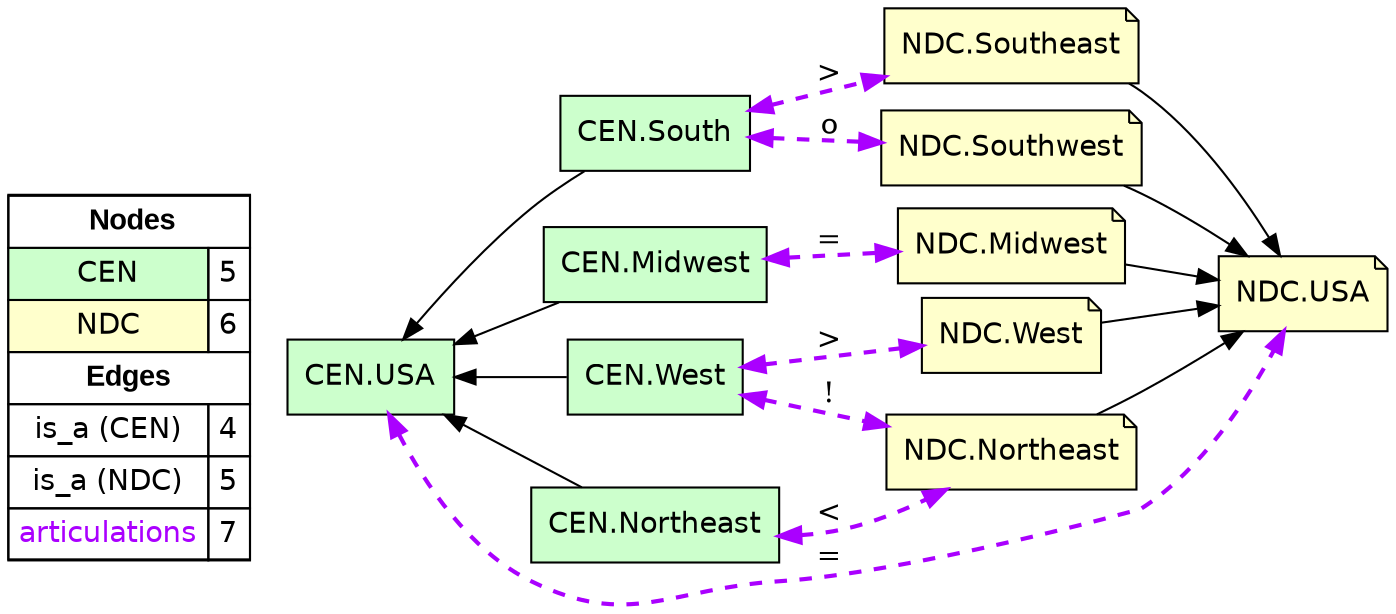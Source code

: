 digraph{
rankdir=LR
node[shape=circle style=filled fillcolor="#FFFFFF"] 
node[shape=box style=filled fillcolor="#CCFFCC" fontname="helvetica"] 
"CEN.South"
"CEN.Midwest"
"CEN.USA"
"CEN.West"
"CEN.Northeast"
node[shape=circle style=filled fillcolor="#FFFFFF"] 
node[shape=note style=filled fillcolor="#FFFFCC" fontname="helvetica"] 
"NDC.Northeast"
"NDC.Midwest"
"NDC.Southwest"
"NDC.Southeast"
"NDC.USA"
"NDC.West"
edge[style=solid color="#000000" constraint=true penwidth=1 dir=forward]
edge[style=solid color="#000000" constraint=true penwidth=1 dir=forward]
"CEN.USA" -> "CEN.West" [dir=back]
"CEN.USA" -> "CEN.Northeast" [dir=back]
"CEN.USA" -> "CEN.Midwest" [dir=back]
"CEN.USA" -> "CEN.South" [dir=back]
edge[style=solid color="#000000" constraint=true penwidth=1 dir=forward]
edge[style=solid color="#000000" constraint=true penwidth=1 dir=forward]
"NDC.West" -> "NDC.USA"
"NDC.Southwest" -> "NDC.USA"
"NDC.Southeast" -> "NDC.USA"
"NDC.Midwest" -> "NDC.USA"
"NDC.Northeast" -> "NDC.USA"
edge[style=solid color="#000000" constraint=true penwidth=1 dir=forward]
edge[style=dashed color="#AA00FF" constraint=true penwidth=2 dir=both]
"CEN.Midwest" -> "NDC.Midwest" [label="="]
"CEN.Northeast" -> "NDC.Northeast" [label="<"]
"CEN.South" -> "NDC.Southwest" [label="o"]
"CEN.South" -> "NDC.Southeast" [label=">"]
"CEN.West" -> "NDC.Northeast" [label="!"]
"CEN.West" -> "NDC.West" [label=">"]
"CEN.USA" -> "NDC.USA" [label="="]
node[shape=box] 
{rank=source Legend [fillcolor= white margin=0 label=< 
 <TABLE BORDER="0" CELLBORDER="1" CELLSPACING="0" CELLPADDING="4"> 
<TR> <TD COLSPAN="2"><font face="Arial Black"> Nodes</font></TD> </TR> 
<TR> 
 <TD bgcolor="#CCFFCC" fontname="helvetica">CEN</TD> 
 <TD>5</TD> 
 </TR> 
<TR> 
 <TD bgcolor="#FFFFCC" fontname="helvetica">NDC</TD> 
 <TD>6</TD> 
 </TR> 
<TR> <TD COLSPAN="2"><font face = "Arial Black"> Edges </font></TD> </TR> 
<TR> 
 <TD><font color ="#000000">is_a (CEN)</font></TD><TD>4</TD>
</TR>
<TR> 
 <TD><font color ="#000000">is_a (NDC)</font></TD><TD>5</TD>
</TR>
<TR> 
 <TD><font color ="#AA00FF">articulations</font></TD><TD>7</TD>
</TR>
</TABLE> 
 >] } 
}